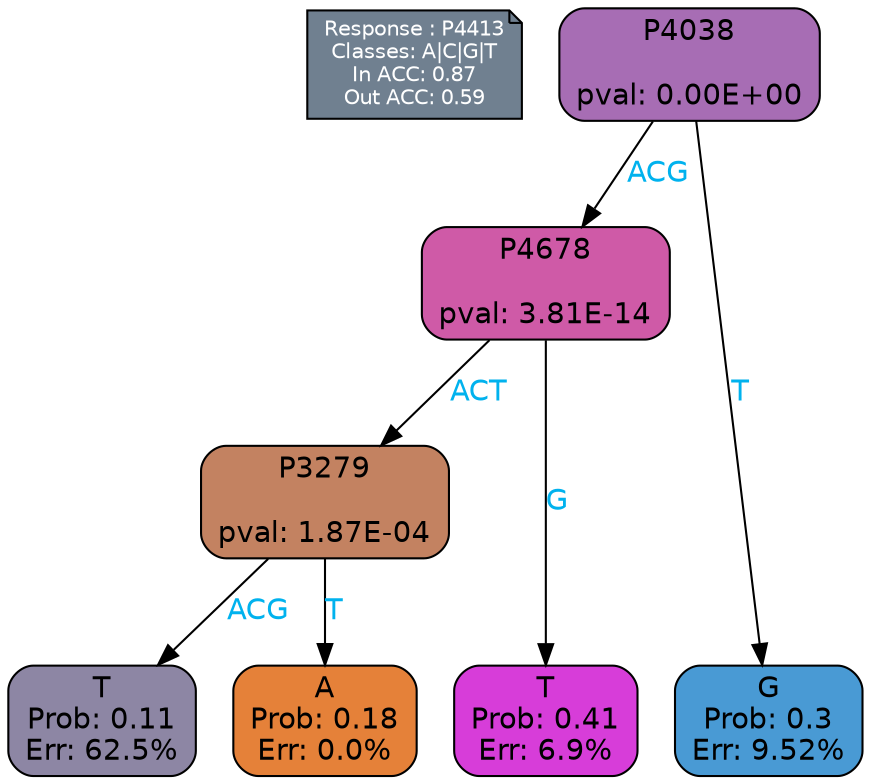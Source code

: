 digraph Tree {
node [shape=box, style="filled, rounded", color="black", fontname=helvetica] ;
graph [ranksep=equally, splines=polylines, bgcolor=transparent, dpi=600] ;
edge [fontname=helvetica] ;
LEGEND [label="Response : P4413
Classes: A|C|G|T
In ACC: 0.87
Out ACC: 0.59
",shape=note,align=left,style=filled,fillcolor="slategray",fontcolor="white",fontsize=10];1 [label="P4038

pval: 0.00E+00", fillcolor="#a76db4"] ;
2 [label="P4678

pval: 3.81E-14", fillcolor="#cf5aa7"] ;
3 [label="P3279

pval: 1.87E-04", fillcolor="#c38261"] ;
4 [label="T
Prob: 0.11
Err: 62.5%", fillcolor="#8d86a4"] ;
5 [label="A
Prob: 0.18
Err: 0.0%", fillcolor="#e58139"] ;
6 [label="T
Prob: 0.41
Err: 6.9%", fillcolor="#d73dd9"] ;
7 [label="G
Prob: 0.3
Err: 9.52%", fillcolor="#499ad4"] ;
1 -> 2 [label="ACG",fontcolor=deepskyblue2] ;
1 -> 7 [label="T",fontcolor=deepskyblue2] ;
2 -> 3 [label="ACT",fontcolor=deepskyblue2] ;
2 -> 6 [label="G",fontcolor=deepskyblue2] ;
3 -> 4 [label="ACG",fontcolor=deepskyblue2] ;
3 -> 5 [label="T",fontcolor=deepskyblue2] ;
{rank = same; 4;5;6;7;}{rank = same; LEGEND;1;}}